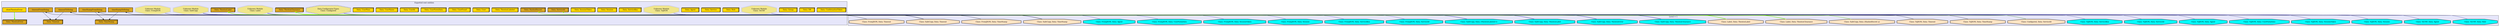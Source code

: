 digraph "Levels within Thentos.Types" {
    node [margin="0.4,0.1"
         ,style=filled];
    subgraph cluster_0 {
        graph [label="Exported root entities"
              ,style=filled
              ,fillcolor=lavender];
        1 [label="Data: ThentosError"
          ,shape=box3d
          ,fillcolor=goldenrod
          ,style="filled,bold"];
        3 [label="Data: ConfirmationToken"
          ,shape=box3d
          ,fillcolor=gold
          ,style="filled,bold"];
        4 [label="Data: DB"
          ,shape=box3d
          ,fillcolor=gold
          ,style="filled,bold"];
        5 [label="Data: Group"
          ,shape=box3d
          ,fillcolor=gold
          ,style="filled,bold"];
        6 [label="Data: HashedSecret"
          ,shape=box3d
          ,fillcolor=goldenrod
          ,style="filled,bold"];
        17 [label="Data: Role"
           ,shape=box3d
           ,fillcolor=gold
           ,style="filled,bold"];
        18 [label="Data: Service"
           ,shape=box3d
           ,fillcolor=gold
           ,style="filled,bold"];
        19 [label="Data: Agent"
           ,shape=box3d
           ,fillcolor=gold
           ,style="filled,bold"];
        21 [label="Data: ServiceId"
           ,shape=box3d
           ,fillcolor=goldenrod
           ,style="filled,bold"];
        22 [label="Data: ServiceKey"
           ,shape=box3d
           ,fillcolor=gold
           ,style="filled,bold"];
        23 [label="Data: Session"
           ,shape=box3d
           ,fillcolor=gold
           ,style="filled,bold"];
        24 [label="Data: SessionToken"
           ,shape=box3d
           ,fillcolor=gold
           ,style="filled,bold"];
        25 [label="Data: ThentosClearance"
           ,shape=box3d
           ,fillcolor=goldenrod
           ,style="filled,bold"];
        26 [label="Data: ThentosLabel"
           ,shape=box3d
           ,fillcolor=goldenrod
           ,style="filled,bold"];
        27 [label="Data: ThentosLabeled"
           ,shape=box3d
           ,fillcolor=gold
           ,style="filled,bold"];
        28 [label="Data: TimeStamp"
           ,shape=box3d
           ,fillcolor=goldenrod
           ,style="filled,bold"];
        29 [label="Data: Timeout"
           ,shape=box3d
           ,fillcolor=goldenrod
           ,style="filled,bold"];
        30 [label="Data: User"
           ,shape=box3d
           ,fillcolor=gold
           ,style="filled,bold"];
        32 [label="Data: UserEmail"
           ,shape=box3d
           ,fillcolor=gold
           ,style="filled,bold"];
        34 [label="Data: UserFormData"
           ,shape=box3d
           ,fillcolor=gold
           ,style="filled,bold"];
        35 [label="Data: UserId"
           ,shape=box3d
           ,fillcolor=gold
           ,style="filled,bold"];
        36 [label="Data: UserName"
           ,shape=box3d
           ,fillcolor=gold
           ,style="filled,bold"];
        38 [label="Data: UserPass"
           ,shape=box3d
           ,fillcolor=gold
           ,style="filled,bold"];
        100 [label=showThentosError
            ,shape=box
            ,fillcolor=gold
            ,style="filled,bold"];
        103 [label=timeStampFromString
            ,shape=box
            ,fillcolor=goldenrod
            ,style="filled,bold"];
        104 [label=timeStampToString
            ,shape=box
            ,fillcolor=goldenrod
            ,style="filled,bold"];
        105 [label=timeoutFromString
            ,shape=box
            ,fillcolor=goldenrod
            ,style="filled,bold"];
        106 [label=timeoutToString
            ,shape=box
            ,fillcolor=goldenrod
            ,style="filled,bold"];
        120 [label="Data.Configurator.Types\nClass: Configured"
            ,shape=doubleoctagon
            ,fillcolor=khaki
            ,style="filled,dashed"];
        121 [label="Unknown Module\nClass: Label"
            ,shape=doubleoctagon
            ,fillcolor=khaki
            ,style="filled,dotted"];
        122 [label="Unknown Module\nClass: SafeCopy"
            ,shape=doubleoctagon
            ,fillcolor=khaki
            ,style="filled,dotted"];
        125 [label="Unknown Module\nClass: FromJSON"
            ,shape=doubleoctagon
            ,fillcolor=khaki
            ,style="filled,dotted"];
        127 [label="Unknown Module\nClass: ToCNF"
            ,shape=doubleoctagon
            ,fillcolor=khaki
            ,style="filled,dotted"];
        128 [label="Unknown Module\nClass: ToJSON"
            ,shape=doubleoctagon
            ,fillcolor=khaki
            ,style="filled,dotted"];
    }
    subgraph cluster_1 {
        graph [label="Level = 1"
              ,style=filled
              ,fillcolor=lavender];
        57 [label="Class: Label, Data: ThentosClearance"
           ,shape=octagon
           ,fillcolor=bisque
           ,style="filled,bold"];
        58 [label="Class: Label, Data: ThentosLabel"
           ,shape=octagon
           ,fillcolor=bisque
           ,style="filled,bold"];
        59 [label="Class: Configured, Data: ServiceId"
           ,shape=octagon
           ,fillcolor=bisque
           ,style="filled,bold"];
        74 [label="Class: SafeCopy, Data: (HashedSecret a)"
           ,shape=octagon
           ,fillcolor=bisque
           ,style="filled,bold"];
        75 [label="Class: SafeCopy, Data: (ThentosLabeled t)"
           ,shape=octagon
           ,fillcolor=cyan
           ,style="filled,bold"];
        76 [label="Class: SafeCopy, Data: ThentosClearance"
           ,shape=octagon
           ,fillcolor=cyan
           ,style="filled,bold"];
        77 [label="Class: SafeCopy, Data: ThentosError"
           ,shape=octagon
           ,fillcolor=cyan
           ,style="filled,bold"];
        78 [label="Class: SafeCopy, Data: ThentosLabel"
           ,shape=octagon
           ,fillcolor=cyan
           ,style="filled,bold"];
        79 [label="Class: SafeCopy, Data: TimeStamp"
           ,shape=octagon
           ,fillcolor=bisque
           ,style="filled,bold"];
        80 [label="Class: SafeCopy, Data: Timeout"
           ,shape=octagon
           ,fillcolor=bisque
           ,style="filled,bold"];
        85 [label="Class: FromJSON, Data: Agent"
           ,shape=octagon
           ,fillcolor=cyan
           ,style="filled,bold"];
        86 [label="Class: FromJSON, Data: ServiceId"
           ,shape=octagon
           ,fillcolor=cyan
           ,style="filled,bold"];
        87 [label="Class: FromJSON, Data: ServiceKey"
           ,shape=octagon
           ,fillcolor=cyan
           ,style="filled,bold"];
        88 [label="Class: FromJSON, Data: Session"
           ,shape=octagon
           ,fillcolor=cyan
           ,style="filled,bold"];
        89 [label="Class: FromJSON, Data: SessionToken"
           ,shape=octagon
           ,fillcolor=cyan
           ,style="filled,bold"];
        90 [label="Class: FromJSON, Data: TimeStamp"
           ,shape=octagon
           ,fillcolor=bisque
           ,style="filled,bold"];
        91 [label="Class: FromJSON, Data: Timeout"
           ,shape=octagon
           ,fillcolor=bisque
           ,style="filled,bold"];
        92 [label="Class: FromJSON, Data: UserFormData"
           ,shape=octagon
           ,fillcolor=cyan
           ,style="filled,bold"];
        107 [label="Class: ToCNF, Data: Agent"
            ,shape=octagon
            ,fillcolor=cyan
            ,style="filled,bold"];
        108 [label="Class: ToCNF, Data: Role"
            ,shape=octagon
            ,fillcolor=cyan
            ,style="filled,bold"];
        109 [label="Class: ToJSON, Data: Agent"
            ,shape=octagon
            ,fillcolor=cyan
            ,style="filled,bold"];
        110 [label="Class: ToJSON, Data: ServiceId"
            ,shape=octagon
            ,fillcolor=cyan
            ,style="filled,bold"];
        111 [label="Class: ToJSON, Data: ServiceKey"
            ,shape=octagon
            ,fillcolor=cyan
            ,style="filled,bold"];
        112 [label="Class: ToJSON, Data: Session"
            ,shape=octagon
            ,fillcolor=cyan
            ,style="filled,bold"];
        113 [label="Class: ToJSON, Data: SessionToken"
            ,shape=octagon
            ,fillcolor=cyan
            ,style="filled,bold"];
        114 [label="Class: ToJSON, Data: TimeStamp"
            ,shape=octagon
            ,fillcolor=bisque
            ,style="filled,bold"];
        115 [label="Class: ToJSON, Data: Timeout"
            ,shape=octagon
            ,fillcolor=bisque
            ,style="filled,bold"];
        116 [label="Class: ToJSON, Data: UserFormData"
            ,shape=octagon
            ,fillcolor=cyan
            ,style="filled,bold"];
    }
    57 -> 25 [penwidth=3.0794415416798357
             ,color=chartreuse];
    58 -> 26 [penwidth=3.0794415416798357
             ,color=chartreuse];
    59 -> 21 [penwidth=1
             ,color=chartreuse];
    74 -> 6 [penwidth=1.6931471805599454
            ,color=chartreuse];
    79 -> 103 [penwidth=1
              ,color=black];
    79 -> 104 [penwidth=1
              ,color=black];
    80 -> 105 [penwidth=1
              ,color=black];
    80 -> 106 [penwidth=1
              ,color=black];
    90 -> 103 [penwidth=1
              ,color=black];
    91 -> 105 [penwidth=1
              ,color=black];
    100 -> 1 [penwidth=3.70805020110221
             ,color=chartreuse];
    103 -> 28 [penwidth=1
              ,color=black];
    104 -> 28 [penwidth=1
              ,color=black];
    105 -> 29 [penwidth=1
              ,color=black];
    106 -> 29 [penwidth=1
              ,color=black];
    114 -> 104 [penwidth=1
               ,color=black];
    115 -> 106 [penwidth=1
               ,color=black];
    120 -> 59 [penwidth=1.6931471805599454
              ,color=navy
              ,dir=none];
    121 -> 57 [penwidth=2.09861228866811
              ,color=navy
              ,dir=none];
    121 -> 58 [penwidth=2.09861228866811
              ,color=navy
              ,dir=none];
    122 -> 74 [penwidth=1.6931471805599454
              ,color=navy
              ,dir=none];
    122 -> 75 [penwidth=1.6931471805599454
              ,color=navy
              ,dir=none];
    122 -> 76 [penwidth=1.6931471805599454
              ,color=navy
              ,dir=none];
    122 -> 77 [penwidth=1.6931471805599454
              ,color=navy
              ,dir=none];
    122 -> 78 [penwidth=1.6931471805599454
              ,color=navy
              ,dir=none];
    122 -> 79 [penwidth=1.6931471805599454
              ,color=navy
              ,dir=none];
    122 -> 80 [penwidth=1.6931471805599454
              ,color=navy
              ,dir=none];
    125 -> 85 [penwidth=1
              ,color=navy
              ,dir=none];
    125 -> 86 [penwidth=1
              ,color=navy
              ,dir=none];
    125 -> 87 [penwidth=1
              ,color=navy
              ,dir=none];
    125 -> 88 [penwidth=1
              ,color=navy
              ,dir=none];
    125 -> 89 [penwidth=1
              ,color=navy
              ,dir=none];
    125 -> 90 [penwidth=1
              ,color=navy
              ,dir=none];
    125 -> 91 [penwidth=1
              ,color=navy
              ,dir=none];
    125 -> 92 [penwidth=1
              ,color=navy
              ,dir=none];
    127 -> 107 [penwidth=1
               ,color=navy
               ,dir=none];
    127 -> 108 [penwidth=1
               ,color=navy
               ,dir=none];
    128 -> 109 [penwidth=1
               ,color=navy
               ,dir=none];
    128 -> 110 [penwidth=1
               ,color=navy
               ,dir=none];
    128 -> 111 [penwidth=1
               ,color=navy
               ,dir=none];
    128 -> 112 [penwidth=1
               ,color=navy
               ,dir=none];
    128 -> 113 [penwidth=1
               ,color=navy
               ,dir=none];
    128 -> 114 [penwidth=1
               ,color=navy
               ,dir=none];
    128 -> 115 [penwidth=1
               ,color=navy
               ,dir=none];
    128 -> 116 [penwidth=1
               ,color=navy
               ,dir=none];
}
